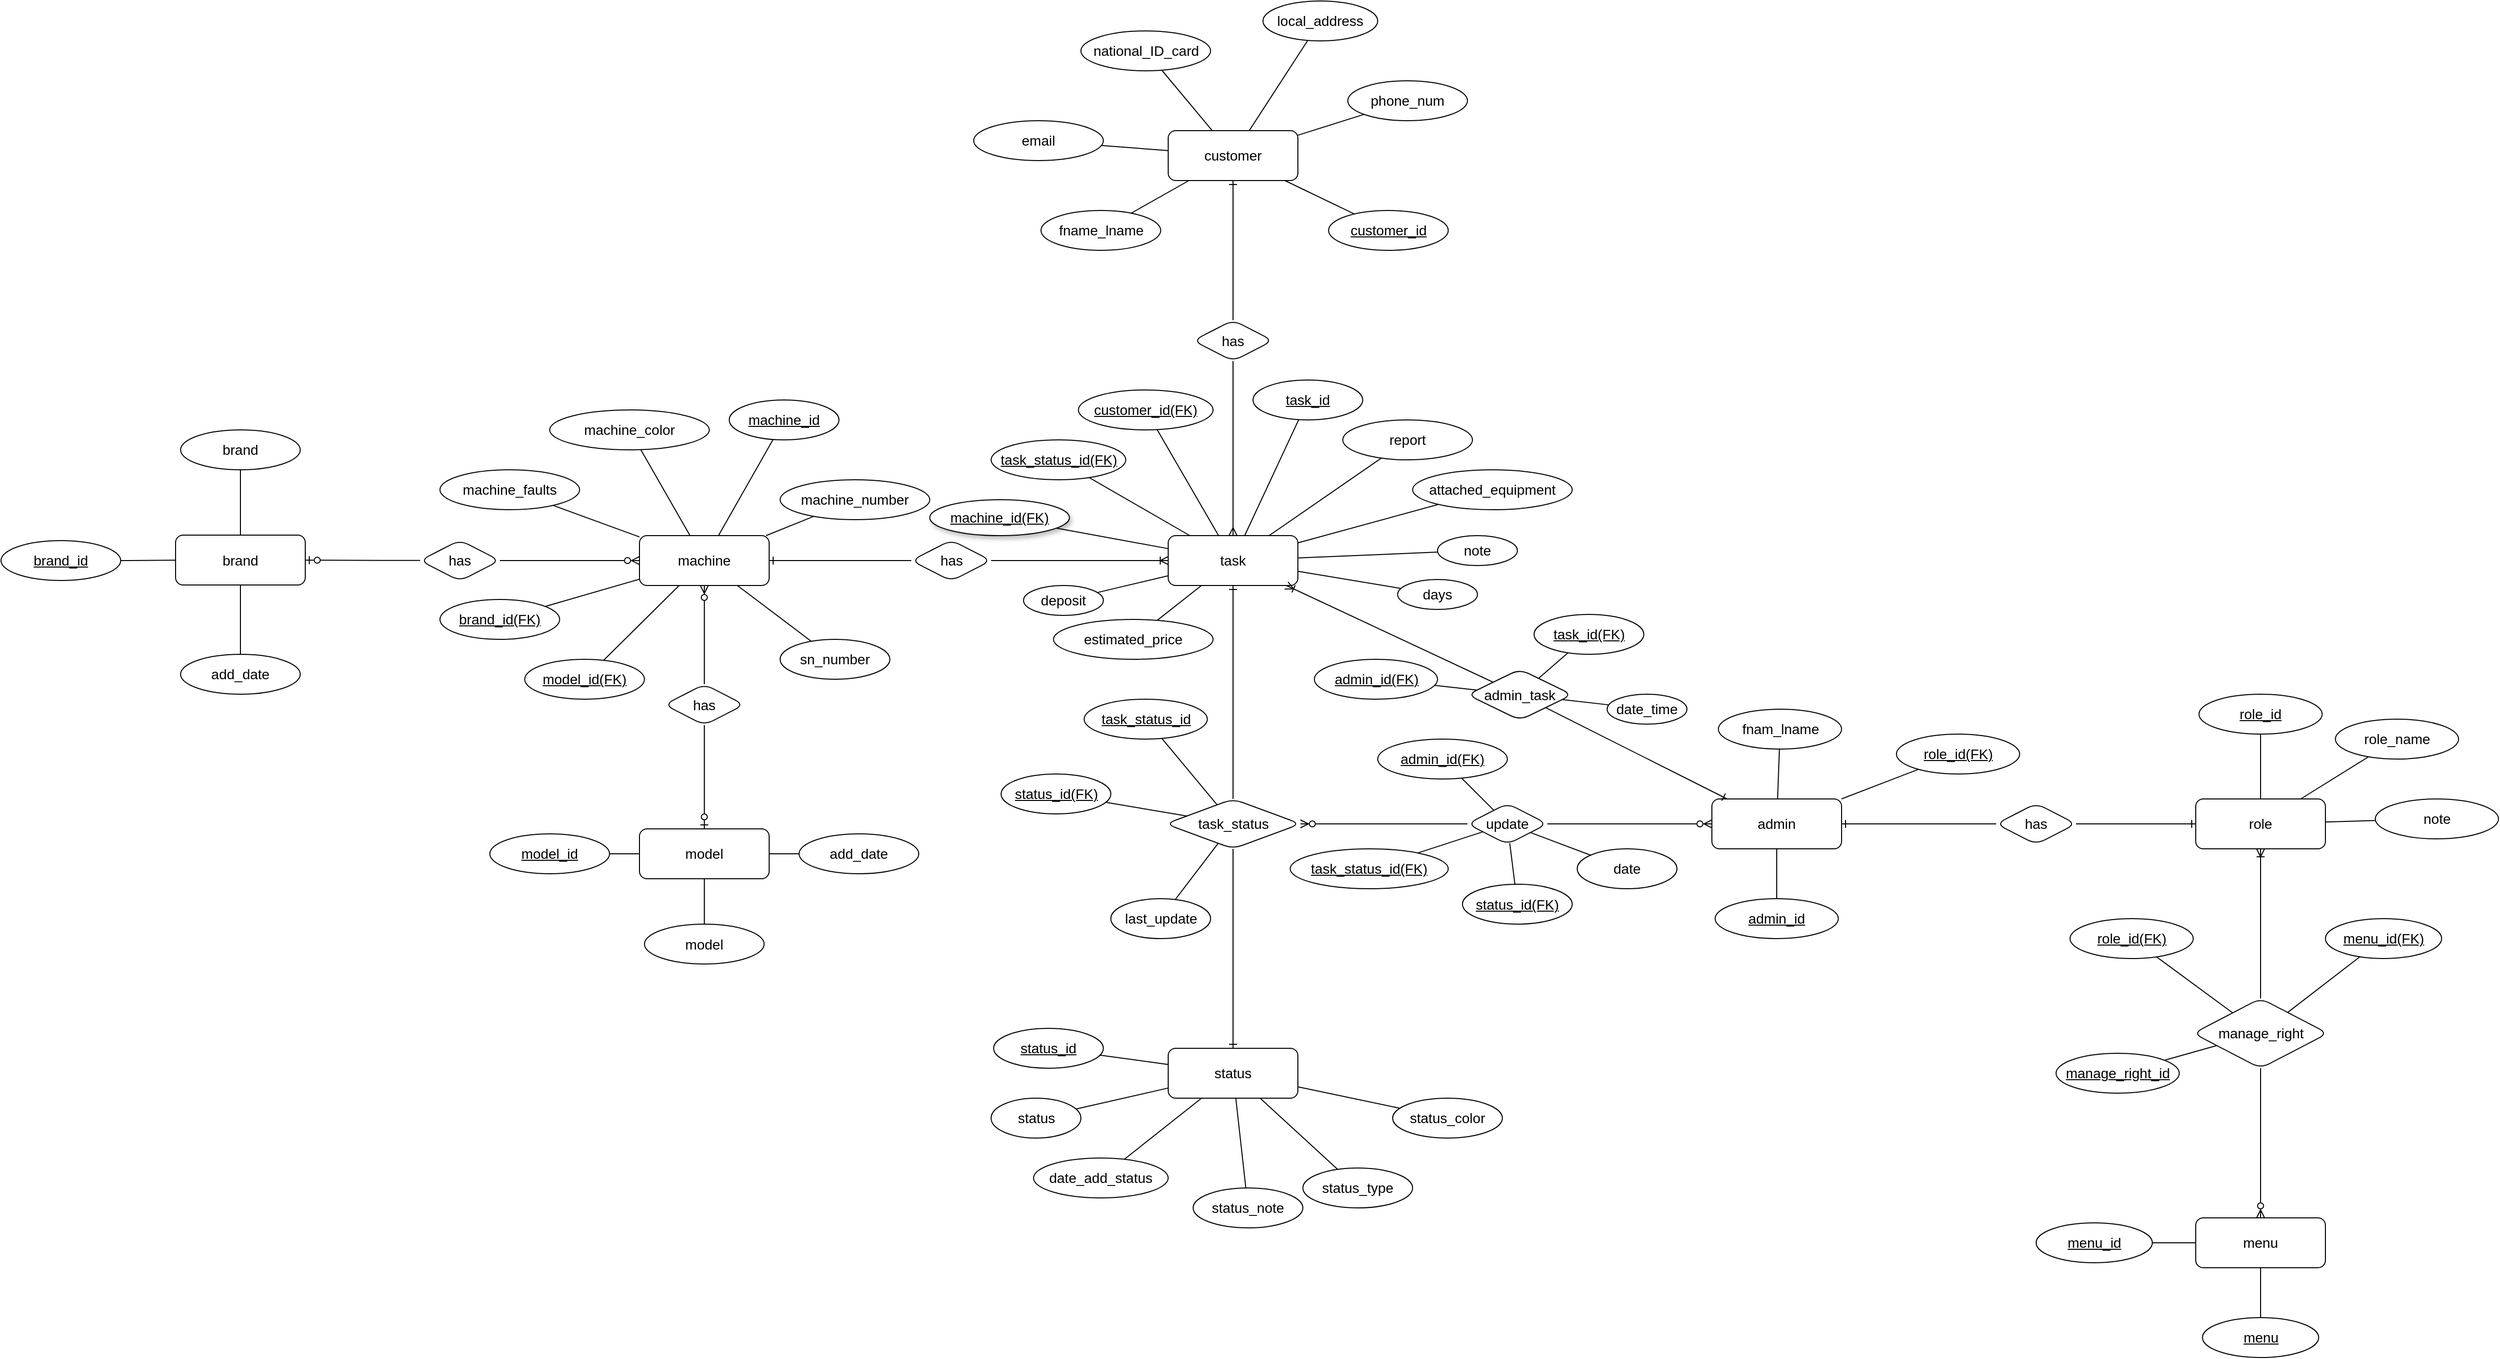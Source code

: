 <mxfile version="25.0.3">
  <diagram name="หน้า-1" id="bEHStn2Qp7AXo9cLhg0g">
    <mxGraphModel dx="3447" dy="2210" grid="1" gridSize="10" guides="1" tooltips="1" connect="1" arrows="1" fold="1" page="1" pageScale="1" pageWidth="827" pageHeight="1169" math="0" shadow="0">
      <root>
        <mxCell id="0" />
        <mxCell id="1" parent="0" />
        <mxCell id="3nT-7Pns8KFiEZO97VZz-51" style="rounded=0;orthogonalLoop=1;jettySize=auto;html=1;startArrow=ERone;startFill=0;endArrow=none;endFill=0;" parent="1" source="3nT-7Pns8KFiEZO97VZz-2" target="3nT-7Pns8KFiEZO97VZz-40" edge="1">
          <mxGeometry relative="1" as="geometry" />
        </mxCell>
        <mxCell id="3nT-7Pns8KFiEZO97VZz-2" value="machine" style="rounded=1;whiteSpace=wrap;html=1;fontSize=14;" parent="1" vertex="1">
          <mxGeometry x="-820" y="-574" width="130" height="50" as="geometry" />
        </mxCell>
        <mxCell id="3nT-7Pns8KFiEZO97VZz-20" style="rounded=0;orthogonalLoop=1;jettySize=auto;html=1;endArrow=none;endFill=0;" parent="1" source="3nT-7Pns8KFiEZO97VZz-3" target="3nT-7Pns8KFiEZO97VZz-2" edge="1">
          <mxGeometry relative="1" as="geometry" />
        </mxCell>
        <mxCell id="3nT-7Pns8KFiEZO97VZz-3" value="brand_id(FK)" style="ellipse;whiteSpace=wrap;html=1;fontSize=14;fontStyle=4" parent="1" vertex="1">
          <mxGeometry x="-1020" y="-510" width="120" height="40" as="geometry" />
        </mxCell>
        <mxCell id="3nT-7Pns8KFiEZO97VZz-21" style="rounded=0;orthogonalLoop=1;jettySize=auto;html=1;endArrow=none;endFill=0;" parent="1" source="3nT-7Pns8KFiEZO97VZz-7" target="3nT-7Pns8KFiEZO97VZz-2" edge="1">
          <mxGeometry relative="1" as="geometry" />
        </mxCell>
        <mxCell id="3nT-7Pns8KFiEZO97VZz-7" value="model_id(FK)" style="ellipse;whiteSpace=wrap;html=1;fontSize=14;fontStyle=4" parent="1" vertex="1">
          <mxGeometry x="-935" y="-450" width="120" height="40" as="geometry" />
        </mxCell>
        <mxCell id="3nT-7Pns8KFiEZO97VZz-56" style="rounded=0;orthogonalLoop=1;jettySize=auto;html=1;endArrow=none;endFill=0;" parent="1" source="3nT-7Pns8KFiEZO97VZz-8" target="3nT-7Pns8KFiEZO97VZz-28" edge="1">
          <mxGeometry relative="1" as="geometry" />
        </mxCell>
        <mxCell id="3nT-7Pns8KFiEZO97VZz-8" value="report" style="ellipse;whiteSpace=wrap;html=1;fontSize=14;" parent="1" vertex="1">
          <mxGeometry x="-115" y="-690" width="130" height="40" as="geometry" />
        </mxCell>
        <mxCell id="3nT-7Pns8KFiEZO97VZz-47" style="rounded=0;orthogonalLoop=1;jettySize=auto;html=1;endArrow=none;endFill=0;startArrow=ERone;startFill=0;" parent="1" source="3nT-7Pns8KFiEZO97VZz-9" target="3nT-7Pns8KFiEZO97VZz-45" edge="1">
          <mxGeometry relative="1" as="geometry" />
        </mxCell>
        <mxCell id="3nT-7Pns8KFiEZO97VZz-9" value="customer" style="rounded=1;whiteSpace=wrap;html=1;fontSize=14;" parent="1" vertex="1">
          <mxGeometry x="-290" y="-980" width="130" height="50" as="geometry" />
        </mxCell>
        <mxCell id="3nT-7Pns8KFiEZO97VZz-17" style="rounded=0;orthogonalLoop=1;jettySize=auto;html=1;endArrow=none;endFill=0;" parent="1" source="3nT-7Pns8KFiEZO97VZz-10" target="3nT-7Pns8KFiEZO97VZz-9" edge="1">
          <mxGeometry relative="1" as="geometry" />
        </mxCell>
        <mxCell id="3nT-7Pns8KFiEZO97VZz-10" value="phone_num" style="ellipse;whiteSpace=wrap;html=1;fontSize=14;" parent="1" vertex="1">
          <mxGeometry x="-110" y="-1030" width="120" height="40" as="geometry" />
        </mxCell>
        <mxCell id="3nT-7Pns8KFiEZO97VZz-16" style="rounded=0;orthogonalLoop=1;jettySize=auto;html=1;endArrow=none;endFill=0;" parent="1" source="3nT-7Pns8KFiEZO97VZz-11" target="3nT-7Pns8KFiEZO97VZz-9" edge="1">
          <mxGeometry relative="1" as="geometry" />
        </mxCell>
        <mxCell id="3nT-7Pns8KFiEZO97VZz-11" value="fname_lname" style="ellipse;whiteSpace=wrap;html=1;fontSize=14;" parent="1" vertex="1">
          <mxGeometry x="-417.5" y="-900" width="120" height="40" as="geometry" />
        </mxCell>
        <mxCell id="3nT-7Pns8KFiEZO97VZz-19" style="rounded=0;orthogonalLoop=1;jettySize=auto;html=1;endArrow=none;endFill=0;" parent="1" source="3nT-7Pns8KFiEZO97VZz-12" target="3nT-7Pns8KFiEZO97VZz-9" edge="1">
          <mxGeometry relative="1" as="geometry" />
        </mxCell>
        <mxCell id="3nT-7Pns8KFiEZO97VZz-12" value="national_ID_card" style="ellipse;whiteSpace=wrap;html=1;fontSize=14;" parent="1" vertex="1">
          <mxGeometry x="-377.5" y="-1080" width="130" height="40" as="geometry" />
        </mxCell>
        <mxCell id="3nT-7Pns8KFiEZO97VZz-18" style="rounded=0;orthogonalLoop=1;jettySize=auto;html=1;endArrow=none;endFill=0;" parent="1" source="3nT-7Pns8KFiEZO97VZz-13" target="3nT-7Pns8KFiEZO97VZz-9" edge="1">
          <mxGeometry relative="1" as="geometry" />
        </mxCell>
        <mxCell id="3nT-7Pns8KFiEZO97VZz-13" value="email" style="ellipse;whiteSpace=wrap;html=1;fontSize=14;" parent="1" vertex="1">
          <mxGeometry x="-485" y="-990" width="130" height="40" as="geometry" />
        </mxCell>
        <mxCell id="3nT-7Pns8KFiEZO97VZz-15" style="rounded=0;orthogonalLoop=1;jettySize=auto;html=1;endArrow=none;endFill=0;" parent="1" source="3nT-7Pns8KFiEZO97VZz-14" target="3nT-7Pns8KFiEZO97VZz-9" edge="1">
          <mxGeometry relative="1" as="geometry" />
        </mxCell>
        <mxCell id="3nT-7Pns8KFiEZO97VZz-14" value="customer_id" style="ellipse;whiteSpace=wrap;html=1;fontSize=14;fontStyle=4" parent="1" vertex="1">
          <mxGeometry x="-129.25" y="-900" width="120" height="40" as="geometry" />
        </mxCell>
        <mxCell id="3nT-7Pns8KFiEZO97VZz-24" style="rounded=0;orthogonalLoop=1;jettySize=auto;html=1;endArrow=none;endFill=0;" parent="1" source="3nT-7Pns8KFiEZO97VZz-23" target="3nT-7Pns8KFiEZO97VZz-2" edge="1">
          <mxGeometry relative="1" as="geometry" />
        </mxCell>
        <mxCell id="3nT-7Pns8KFiEZO97VZz-23" value="machine_number" style="ellipse;whiteSpace=wrap;html=1;fontSize=14;" parent="1" vertex="1">
          <mxGeometry x="-679" y="-630" width="150" height="40" as="geometry" />
        </mxCell>
        <mxCell id="3nT-7Pns8KFiEZO97VZz-26" style="rounded=0;orthogonalLoop=1;jettySize=auto;html=1;endArrow=none;endFill=0;" parent="1" source="3nT-7Pns8KFiEZO97VZz-25" target="3nT-7Pns8KFiEZO97VZz-2" edge="1">
          <mxGeometry relative="1" as="geometry" />
        </mxCell>
        <mxCell id="3nT-7Pns8KFiEZO97VZz-25" value="sn_number" style="ellipse;whiteSpace=wrap;html=1;fontSize=14;" parent="1" vertex="1">
          <mxGeometry x="-679" y="-470" width="110" height="40" as="geometry" />
        </mxCell>
        <mxCell id="G6W3cMWP_NpYP4Xh2rJ1-15" style="edgeStyle=none;rounded=0;orthogonalLoop=1;jettySize=auto;html=1;endArrow=none;endFill=0;" parent="1" source="3nT-7Pns8KFiEZO97VZz-27" target="3nT-7Pns8KFiEZO97VZz-28" edge="1">
          <mxGeometry relative="1" as="geometry" />
        </mxCell>
        <mxCell id="3nT-7Pns8KFiEZO97VZz-27" value="attached_equipment" style="ellipse;whiteSpace=wrap;html=1;fontSize=14;" parent="1" vertex="1">
          <mxGeometry x="-45" y="-640" width="160" height="40" as="geometry" />
        </mxCell>
        <mxCell id="3nT-7Pns8KFiEZO97VZz-65" style="rounded=0;orthogonalLoop=1;jettySize=auto;html=1;startArrow=ERone;startFill=0;endArrow=none;endFill=0;" parent="1" source="3nT-7Pns8KFiEZO97VZz-28" target="3nT-7Pns8KFiEZO97VZz-62" edge="1">
          <mxGeometry relative="1" as="geometry" />
        </mxCell>
        <mxCell id="3nT-7Pns8KFiEZO97VZz-28" value="task" style="rounded=1;whiteSpace=wrap;html=1;fontSize=14;" parent="1" vertex="1">
          <mxGeometry x="-290" y="-574" width="130" height="50" as="geometry" />
        </mxCell>
        <mxCell id="3nT-7Pns8KFiEZO97VZz-31" style="rounded=0;orthogonalLoop=1;jettySize=auto;html=1;endArrow=none;endFill=0;" parent="1" source="3nT-7Pns8KFiEZO97VZz-30" target="3nT-7Pns8KFiEZO97VZz-2" edge="1">
          <mxGeometry relative="1" as="geometry" />
        </mxCell>
        <mxCell id="3nT-7Pns8KFiEZO97VZz-30" value="&lt;div style=&quot;text-align: start;&quot;&gt;machine_faults&lt;br&gt;&lt;/div&gt;" style="ellipse;whiteSpace=wrap;html=1;fontSize=14;" parent="1" vertex="1">
          <mxGeometry x="-1020" y="-640" width="140" height="40" as="geometry" />
        </mxCell>
        <mxCell id="3nT-7Pns8KFiEZO97VZz-34" style="rounded=0;orthogonalLoop=1;jettySize=auto;html=1;endArrow=none;endFill=0;" parent="1" source="3nT-7Pns8KFiEZO97VZz-32" target="3nT-7Pns8KFiEZO97VZz-2" edge="1">
          <mxGeometry relative="1" as="geometry" />
        </mxCell>
        <mxCell id="3nT-7Pns8KFiEZO97VZz-32" value="machine_id" style="ellipse;whiteSpace=wrap;html=1;fontSize=14;fontStyle=4" parent="1" vertex="1">
          <mxGeometry x="-730" y="-710" width="110" height="40" as="geometry" />
        </mxCell>
        <mxCell id="3nT-7Pns8KFiEZO97VZz-37" style="rounded=0;orthogonalLoop=1;jettySize=auto;html=1;endArrow=none;endFill=0;" parent="1" source="3nT-7Pns8KFiEZO97VZz-35" target="3nT-7Pns8KFiEZO97VZz-28" edge="1">
          <mxGeometry relative="1" as="geometry" />
        </mxCell>
        <mxCell id="3nT-7Pns8KFiEZO97VZz-35" value="task_id" style="ellipse;whiteSpace=wrap;html=1;fontSize=14;fontStyle=4" parent="1" vertex="1">
          <mxGeometry x="-205" y="-730" width="110" height="40" as="geometry" />
        </mxCell>
        <mxCell id="3nT-7Pns8KFiEZO97VZz-39" style="rounded=0;orthogonalLoop=1;jettySize=auto;html=1;endArrow=none;endFill=0;" parent="1" source="3nT-7Pns8KFiEZO97VZz-38" target="3nT-7Pns8KFiEZO97VZz-2" edge="1">
          <mxGeometry relative="1" as="geometry" />
        </mxCell>
        <mxCell id="3nT-7Pns8KFiEZO97VZz-38" value="machine_color" style="ellipse;whiteSpace=wrap;html=1;fontSize=14;" parent="1" vertex="1">
          <mxGeometry x="-910" y="-700" width="160" height="40" as="geometry" />
        </mxCell>
        <mxCell id="3nT-7Pns8KFiEZO97VZz-42" style="rounded=0;orthogonalLoop=1;jettySize=auto;html=1;endArrow=ERoneToMany;endFill=0;" parent="1" source="3nT-7Pns8KFiEZO97VZz-40" target="3nT-7Pns8KFiEZO97VZz-28" edge="1">
          <mxGeometry relative="1" as="geometry" />
        </mxCell>
        <mxCell id="3nT-7Pns8KFiEZO97VZz-40" value="has" style="rhombus;whiteSpace=wrap;html=1;fontSize=14;rounded=1;" parent="1" vertex="1">
          <mxGeometry x="-547.5" y="-569.5" width="80" height="41" as="geometry" />
        </mxCell>
        <mxCell id="3nT-7Pns8KFiEZO97VZz-58" style="rounded=0;orthogonalLoop=1;jettySize=auto;html=1;endArrow=none;endFill=0;" parent="1" source="3nT-7Pns8KFiEZO97VZz-43" target="3nT-7Pns8KFiEZO97VZz-28" edge="1">
          <mxGeometry relative="1" as="geometry" />
        </mxCell>
        <mxCell id="3nT-7Pns8KFiEZO97VZz-43" value="note" style="ellipse;whiteSpace=wrap;html=1;fontSize=14;" parent="1" vertex="1">
          <mxGeometry x="-20" y="-574" width="80" height="30" as="geometry" />
        </mxCell>
        <mxCell id="3nT-7Pns8KFiEZO97VZz-48" style="rounded=0;orthogonalLoop=1;jettySize=auto;html=1;endArrow=ERmany;endFill=0;" parent="1" source="3nT-7Pns8KFiEZO97VZz-45" target="3nT-7Pns8KFiEZO97VZz-28" edge="1">
          <mxGeometry relative="1" as="geometry" />
        </mxCell>
        <mxCell id="3nT-7Pns8KFiEZO97VZz-45" value="has" style="rhombus;whiteSpace=wrap;html=1;fontSize=14;rounded=1;" parent="1" vertex="1">
          <mxGeometry x="-265" y="-790" width="80" height="41" as="geometry" />
        </mxCell>
        <mxCell id="3nT-7Pns8KFiEZO97VZz-54" style="rounded=0;orthogonalLoop=1;jettySize=auto;html=1;endArrow=none;endFill=0;" parent="1" source="3nT-7Pns8KFiEZO97VZz-49" target="3nT-7Pns8KFiEZO97VZz-28" edge="1">
          <mxGeometry relative="1" as="geometry" />
        </mxCell>
        <mxCell id="3nT-7Pns8KFiEZO97VZz-49" value="machine_id(FK)" style="ellipse;whiteSpace=wrap;html=1;fontSize=14;fontStyle=4;shadow=1;" parent="1" vertex="1">
          <mxGeometry x="-529" y="-610" width="140" height="36" as="geometry" />
        </mxCell>
        <mxCell id="3nT-7Pns8KFiEZO97VZz-59" style="rounded=0;orthogonalLoop=1;jettySize=auto;html=1;endArrow=none;endFill=0;" parent="1" source="3nT-7Pns8KFiEZO97VZz-52" target="3nT-7Pns8KFiEZO97VZz-28" edge="1">
          <mxGeometry relative="1" as="geometry" />
        </mxCell>
        <mxCell id="3nT-7Pns8KFiEZO97VZz-52" value="estimated_price" style="ellipse;whiteSpace=wrap;html=1;fontSize=14;" parent="1" vertex="1">
          <mxGeometry x="-405" y="-490" width="160" height="40" as="geometry" />
        </mxCell>
        <mxCell id="3nT-7Pns8KFiEZO97VZz-55" style="rounded=0;orthogonalLoop=1;jettySize=auto;html=1;endArrow=none;endFill=0;" parent="1" source="3nT-7Pns8KFiEZO97VZz-53" target="3nT-7Pns8KFiEZO97VZz-28" edge="1">
          <mxGeometry relative="1" as="geometry" />
        </mxCell>
        <mxCell id="3nT-7Pns8KFiEZO97VZz-53" value="customer_id(FK)" style="ellipse;whiteSpace=wrap;html=1;fontSize=14;fontStyle=4" parent="1" vertex="1">
          <mxGeometry x="-380" y="-720" width="135" height="40" as="geometry" />
        </mxCell>
        <mxCell id="3nT-7Pns8KFiEZO97VZz-62" value="task_status" style="rhombus;whiteSpace=wrap;html=1;fontSize=14;rounded=1;" parent="1" vertex="1">
          <mxGeometry x="-292.5" y="-310" width="135" height="50" as="geometry" />
        </mxCell>
        <mxCell id="3nT-7Pns8KFiEZO97VZz-66" value="status" style="rounded=1;whiteSpace=wrap;html=1;fontSize=14;" parent="1" vertex="1">
          <mxGeometry x="-290" y="-60" width="130" height="50" as="geometry" />
        </mxCell>
        <mxCell id="3nT-7Pns8KFiEZO97VZz-70" style="rounded=0;orthogonalLoop=1;jettySize=auto;html=1;endArrow=ERone;endFill=0;" parent="1" source="3nT-7Pns8KFiEZO97VZz-62" target="3nT-7Pns8KFiEZO97VZz-66" edge="1">
          <mxGeometry relative="1" as="geometry">
            <mxPoint x="-225" y="-109" as="sourcePoint" />
          </mxGeometry>
        </mxCell>
        <mxCell id="3nT-7Pns8KFiEZO97VZz-72" style="rounded=0;orthogonalLoop=1;jettySize=auto;html=1;endArrow=none;endFill=0;" parent="1" source="3nT-7Pns8KFiEZO97VZz-71" target="3nT-7Pns8KFiEZO97VZz-66" edge="1">
          <mxGeometry relative="1" as="geometry" />
        </mxCell>
        <mxCell id="3nT-7Pns8KFiEZO97VZz-71" value="status_id" style="ellipse;whiteSpace=wrap;html=1;fontSize=14;fontStyle=4" parent="1" vertex="1">
          <mxGeometry x="-465" y="-80" width="110" height="40" as="geometry" />
        </mxCell>
        <mxCell id="3nT-7Pns8KFiEZO97VZz-74" style="rounded=0;orthogonalLoop=1;jettySize=auto;html=1;endArrow=none;endFill=0;" parent="1" source="3nT-7Pns8KFiEZO97VZz-73" target="3nT-7Pns8KFiEZO97VZz-62" edge="1">
          <mxGeometry relative="1" as="geometry">
            <mxPoint x="-290" y="-263.556" as="targetPoint" />
          </mxGeometry>
        </mxCell>
        <mxCell id="3nT-7Pns8KFiEZO97VZz-73" value="status_id(FK)" style="ellipse;whiteSpace=wrap;html=1;fontSize=14;fontStyle=4" parent="1" vertex="1">
          <mxGeometry x="-457.5" y="-335" width="110" height="40" as="geometry" />
        </mxCell>
        <mxCell id="3nT-7Pns8KFiEZO97VZz-98" style="edgeStyle=none;rounded=0;orthogonalLoop=1;jettySize=auto;html=1;endArrow=none;endFill=0;" parent="1" source="3nT-7Pns8KFiEZO97VZz-75" target="3nT-7Pns8KFiEZO97VZz-28" edge="1">
          <mxGeometry relative="1" as="geometry" />
        </mxCell>
        <mxCell id="3nT-7Pns8KFiEZO97VZz-75" value="task_status_id(FK)" style="ellipse;whiteSpace=wrap;html=1;fontSize=14;fontStyle=4" parent="1" vertex="1">
          <mxGeometry x="-467.5" y="-670" width="135" height="40" as="geometry" />
        </mxCell>
        <mxCell id="3nT-7Pns8KFiEZO97VZz-77" style="rounded=0;orthogonalLoop=1;jettySize=auto;html=1;endArrow=none;endFill=0;" parent="1" source="3nT-7Pns8KFiEZO97VZz-76" target="3nT-7Pns8KFiEZO97VZz-62" edge="1">
          <mxGeometry relative="1" as="geometry">
            <mxPoint x="-284.583" y="-290" as="targetPoint" />
          </mxGeometry>
        </mxCell>
        <mxCell id="3nT-7Pns8KFiEZO97VZz-76" value="task_status_id" style="ellipse;whiteSpace=wrap;html=1;fontSize=14;fontStyle=4" parent="1" vertex="1">
          <mxGeometry x="-374.25" y="-410" width="123.5" height="40" as="geometry" />
        </mxCell>
        <mxCell id="3nT-7Pns8KFiEZO97VZz-79" style="rounded=0;orthogonalLoop=1;jettySize=auto;html=1;endArrow=none;endFill=0;" parent="1" source="3nT-7Pns8KFiEZO97VZz-78" target="3nT-7Pns8KFiEZO97VZz-66" edge="1">
          <mxGeometry relative="1" as="geometry" />
        </mxCell>
        <mxCell id="3nT-7Pns8KFiEZO97VZz-78" value="status" style="ellipse;whiteSpace=wrap;html=1;fontSize=14;fontStyle=0" parent="1" vertex="1">
          <mxGeometry x="-467.5" y="-10" width="90" height="40" as="geometry" />
        </mxCell>
        <mxCell id="3nT-7Pns8KFiEZO97VZz-81" style="edgeStyle=none;rounded=0;orthogonalLoop=1;jettySize=auto;html=1;endArrow=none;endFill=0;" parent="1" source="3nT-7Pns8KFiEZO97VZz-80" target="3nT-7Pns8KFiEZO97VZz-66" edge="1">
          <mxGeometry relative="1" as="geometry" />
        </mxCell>
        <mxCell id="3nT-7Pns8KFiEZO97VZz-80" value="status_note" style="ellipse;whiteSpace=wrap;html=1;fontSize=14;fontStyle=0" parent="1" vertex="1">
          <mxGeometry x="-265" y="80" width="110" height="40" as="geometry" />
        </mxCell>
        <mxCell id="3nT-7Pns8KFiEZO97VZz-83" style="edgeStyle=none;rounded=0;orthogonalLoop=1;jettySize=auto;html=1;endArrow=none;endFill=0;" parent="1" source="3nT-7Pns8KFiEZO97VZz-82" target="3nT-7Pns8KFiEZO97VZz-66" edge="1">
          <mxGeometry relative="1" as="geometry" />
        </mxCell>
        <mxCell id="3nT-7Pns8KFiEZO97VZz-82" value="date_add_status" style="ellipse;whiteSpace=wrap;html=1;fontSize=14;fontStyle=0" parent="1" vertex="1">
          <mxGeometry x="-425" y="50" width="135" height="40" as="geometry" />
        </mxCell>
        <mxCell id="3nT-7Pns8KFiEZO97VZz-88" style="edgeStyle=none;rounded=0;orthogonalLoop=1;jettySize=auto;html=1;endArrow=none;endFill=0;" parent="1" source="3nT-7Pns8KFiEZO97VZz-86" target="3nT-7Pns8KFiEZO97VZz-66" edge="1">
          <mxGeometry relative="1" as="geometry" />
        </mxCell>
        <mxCell id="3nT-7Pns8KFiEZO97VZz-86" value="status_type" style="ellipse;whiteSpace=wrap;html=1;fontSize=14;fontStyle=0" parent="1" vertex="1">
          <mxGeometry x="-155" y="60" width="110" height="40" as="geometry" />
        </mxCell>
        <mxCell id="3nT-7Pns8KFiEZO97VZz-90" style="edgeStyle=none;rounded=0;orthogonalLoop=1;jettySize=auto;html=1;endArrow=none;endFill=0;" parent="1" source="3nT-7Pns8KFiEZO97VZz-89" target="3nT-7Pns8KFiEZO97VZz-66" edge="1">
          <mxGeometry relative="1" as="geometry" />
        </mxCell>
        <mxCell id="3nT-7Pns8KFiEZO97VZz-89" value="status_color" style="ellipse;whiteSpace=wrap;html=1;fontSize=14;fontStyle=0" parent="1" vertex="1">
          <mxGeometry x="-65" y="-10" width="110" height="40" as="geometry" />
        </mxCell>
        <mxCell id="3nT-7Pns8KFiEZO97VZz-92" style="edgeStyle=none;rounded=0;orthogonalLoop=1;jettySize=auto;html=1;endArrow=none;endFill=0;" parent="1" source="3nT-7Pns8KFiEZO97VZz-91" target="3nT-7Pns8KFiEZO97VZz-62" edge="1">
          <mxGeometry relative="1" as="geometry" />
        </mxCell>
        <mxCell id="3nT-7Pns8KFiEZO97VZz-91" value="last_update" style="ellipse;whiteSpace=wrap;html=1;fontSize=14;fontStyle=0" parent="1" vertex="1">
          <mxGeometry x="-347.5" y="-210" width="100" height="40" as="geometry" />
        </mxCell>
        <mxCell id="3nT-7Pns8KFiEZO97VZz-95" style="edgeStyle=none;rounded=0;orthogonalLoop=1;jettySize=auto;html=1;endArrow=none;endFill=0;" parent="1" source="3nT-7Pns8KFiEZO97VZz-94" target="3nT-7Pns8KFiEZO97VZz-28" edge="1">
          <mxGeometry relative="1" as="geometry" />
        </mxCell>
        <mxCell id="3nT-7Pns8KFiEZO97VZz-94" value="deposit" style="ellipse;whiteSpace=wrap;html=1;fontSize=14;" parent="1" vertex="1">
          <mxGeometry x="-435" y="-524" width="80" height="30" as="geometry" />
        </mxCell>
        <mxCell id="3nT-7Pns8KFiEZO97VZz-97" style="edgeStyle=none;rounded=0;orthogonalLoop=1;jettySize=auto;html=1;endArrow=none;endFill=0;" parent="1" source="3nT-7Pns8KFiEZO97VZz-96" target="3nT-7Pns8KFiEZO97VZz-28" edge="1">
          <mxGeometry relative="1" as="geometry" />
        </mxCell>
        <mxCell id="3nT-7Pns8KFiEZO97VZz-96" value="days" style="ellipse;whiteSpace=wrap;html=1;fontSize=14;" parent="1" vertex="1">
          <mxGeometry x="-60" y="-530" width="80" height="30" as="geometry" />
        </mxCell>
        <mxCell id="3nT-7Pns8KFiEZO97VZz-101" value="admin" style="rounded=1;whiteSpace=wrap;html=1;fontSize=14;" parent="1" vertex="1">
          <mxGeometry x="255" y="-310" width="130" height="50" as="geometry" />
        </mxCell>
        <mxCell id="3nT-7Pns8KFiEZO97VZz-146" style="edgeStyle=none;rounded=0;orthogonalLoop=1;jettySize=auto;html=1;endArrow=none;endFill=0;" parent="1" source="3nT-7Pns8KFiEZO97VZz-102" target="3nT-7Pns8KFiEZO97VZz-111" edge="1">
          <mxGeometry relative="1" as="geometry" />
        </mxCell>
        <mxCell id="3nT-7Pns8KFiEZO97VZz-102" value="admin_id(FK)" style="ellipse;whiteSpace=wrap;html=1;fontSize=14;fontStyle=4" parent="1" vertex="1">
          <mxGeometry x="-80" y="-370" width="130" height="40" as="geometry" />
        </mxCell>
        <mxCell id="3nT-7Pns8KFiEZO97VZz-108" style="edgeStyle=none;rounded=0;orthogonalLoop=1;jettySize=auto;html=1;endArrow=none;endFill=0;" parent="1" source="3nT-7Pns8KFiEZO97VZz-105" target="3nT-7Pns8KFiEZO97VZz-101" edge="1">
          <mxGeometry relative="1" as="geometry" />
        </mxCell>
        <mxCell id="3nT-7Pns8KFiEZO97VZz-105" value="admin_id" style="ellipse;whiteSpace=wrap;html=1;fontSize=14;fontStyle=4" parent="1" vertex="1">
          <mxGeometry x="258.25" y="-210" width="123.5" height="40" as="geometry" />
        </mxCell>
        <mxCell id="3nT-7Pns8KFiEZO97VZz-109" style="edgeStyle=none;rounded=0;orthogonalLoop=1;jettySize=auto;html=1;endArrow=none;endFill=0;" parent="1" source="3nT-7Pns8KFiEZO97VZz-106" target="3nT-7Pns8KFiEZO97VZz-101" edge="1">
          <mxGeometry relative="1" as="geometry" />
        </mxCell>
        <mxCell id="3nT-7Pns8KFiEZO97VZz-106" value="fnam_lname" style="ellipse;whiteSpace=wrap;html=1;fontSize=14;fontStyle=0" parent="1" vertex="1">
          <mxGeometry x="261.5" y="-400" width="123.5" height="40" as="geometry" />
        </mxCell>
        <mxCell id="3nT-7Pns8KFiEZO97VZz-113" style="edgeStyle=none;rounded=0;orthogonalLoop=1;jettySize=auto;html=1;endArrow=ERzeroToMany;endFill=0;" parent="1" source="3nT-7Pns8KFiEZO97VZz-111" target="3nT-7Pns8KFiEZO97VZz-101" edge="1">
          <mxGeometry relative="1" as="geometry" />
        </mxCell>
        <mxCell id="3nT-7Pns8KFiEZO97VZz-114" style="edgeStyle=none;rounded=0;orthogonalLoop=1;jettySize=auto;html=1;endArrow=ERzeroToMany;endFill=0;" parent="1" source="3nT-7Pns8KFiEZO97VZz-111" target="3nT-7Pns8KFiEZO97VZz-62" edge="1">
          <mxGeometry relative="1" as="geometry" />
        </mxCell>
        <mxCell id="3nT-7Pns8KFiEZO97VZz-111" value="update" style="rhombus;whiteSpace=wrap;html=1;fontSize=14;rounded=1;" parent="1" vertex="1">
          <mxGeometry x="10" y="-305.5" width="80" height="41" as="geometry" />
        </mxCell>
        <mxCell id="3nT-7Pns8KFiEZO97VZz-116" style="edgeStyle=none;rounded=0;orthogonalLoop=1;jettySize=auto;html=1;endArrow=none;endFill=0;" parent="1" source="3nT-7Pns8KFiEZO97VZz-115" target="3nT-7Pns8KFiEZO97VZz-101" edge="1">
          <mxGeometry relative="1" as="geometry" />
        </mxCell>
        <mxCell id="3nT-7Pns8KFiEZO97VZz-115" value="role_id(FK)" style="ellipse;whiteSpace=wrap;html=1;fontSize=14;fontStyle=4" parent="1" vertex="1">
          <mxGeometry x="440" y="-375" width="123.5" height="40" as="geometry" />
        </mxCell>
        <mxCell id="3nT-7Pns8KFiEZO97VZz-117" value="role" style="rounded=1;whiteSpace=wrap;html=1;fontSize=14;" parent="1" vertex="1">
          <mxGeometry x="740" y="-310" width="130" height="50" as="geometry" />
        </mxCell>
        <mxCell id="3nT-7Pns8KFiEZO97VZz-119" style="edgeStyle=none;rounded=0;orthogonalLoop=1;jettySize=auto;html=1;endArrow=none;endFill=0;" parent="1" source="3nT-7Pns8KFiEZO97VZz-118" target="3nT-7Pns8KFiEZO97VZz-117" edge="1">
          <mxGeometry relative="1" as="geometry" />
        </mxCell>
        <mxCell id="3nT-7Pns8KFiEZO97VZz-118" value="role_id" style="ellipse;whiteSpace=wrap;html=1;fontSize=14;fontStyle=4" parent="1" vertex="1">
          <mxGeometry x="743.25" y="-415" width="123.5" height="40" as="geometry" />
        </mxCell>
        <mxCell id="3nT-7Pns8KFiEZO97VZz-122" style="edgeStyle=none;rounded=0;orthogonalLoop=1;jettySize=auto;html=1;endArrow=none;endFill=0;" parent="1" source="3nT-7Pns8KFiEZO97VZz-120" target="3nT-7Pns8KFiEZO97VZz-117" edge="1">
          <mxGeometry relative="1" as="geometry" />
        </mxCell>
        <mxCell id="3nT-7Pns8KFiEZO97VZz-120" value="role_name" style="ellipse;whiteSpace=wrap;html=1;fontSize=14;fontStyle=0" parent="1" vertex="1">
          <mxGeometry x="880" y="-390" width="123.5" height="40" as="geometry" />
        </mxCell>
        <mxCell id="3nT-7Pns8KFiEZO97VZz-124" style="edgeStyle=none;rounded=0;orthogonalLoop=1;jettySize=auto;html=1;endArrow=none;endFill=0;" parent="1" source="3nT-7Pns8KFiEZO97VZz-123" target="3nT-7Pns8KFiEZO97VZz-117" edge="1">
          <mxGeometry relative="1" as="geometry" />
        </mxCell>
        <mxCell id="3nT-7Pns8KFiEZO97VZz-123" value="note" style="ellipse;whiteSpace=wrap;html=1;fontSize=14;fontStyle=0" parent="1" vertex="1">
          <mxGeometry x="920" y="-310" width="123.5" height="40" as="geometry" />
        </mxCell>
        <mxCell id="3nT-7Pns8KFiEZO97VZz-128" style="edgeStyle=none;rounded=0;orthogonalLoop=1;jettySize=auto;html=1;endArrow=ERone;endFill=0;" parent="1" source="3nT-7Pns8KFiEZO97VZz-126" target="3nT-7Pns8KFiEZO97VZz-101" edge="1">
          <mxGeometry relative="1" as="geometry" />
        </mxCell>
        <mxCell id="3nT-7Pns8KFiEZO97VZz-129" style="edgeStyle=none;rounded=0;orthogonalLoop=1;jettySize=auto;html=1;endArrow=ERone;endFill=0;" parent="1" source="3nT-7Pns8KFiEZO97VZz-126" target="3nT-7Pns8KFiEZO97VZz-117" edge="1">
          <mxGeometry relative="1" as="geometry" />
        </mxCell>
        <mxCell id="3nT-7Pns8KFiEZO97VZz-126" value="has" style="rhombus;whiteSpace=wrap;html=1;fontSize=14;rounded=1;" parent="1" vertex="1">
          <mxGeometry x="540" y="-305.5" width="80" height="41" as="geometry" />
        </mxCell>
        <mxCell id="3nT-7Pns8KFiEZO97VZz-157" style="edgeStyle=none;rounded=0;orthogonalLoop=1;jettySize=auto;html=1;endArrow=none;endFill=0;" parent="1" source="3nT-7Pns8KFiEZO97VZz-132" target="3nT-7Pns8KFiEZO97VZz-160" edge="1">
          <mxGeometry relative="1" as="geometry">
            <mxPoint x="774.375" y="-85" as="targetPoint" />
          </mxGeometry>
        </mxCell>
        <mxCell id="3nT-7Pns8KFiEZO97VZz-132" value="manage_right_id" style="ellipse;whiteSpace=wrap;html=1;fontSize=14;fontStyle=4" parent="1" vertex="1">
          <mxGeometry x="600" y="-55" width="123.5" height="40" as="geometry" />
        </mxCell>
        <mxCell id="3nT-7Pns8KFiEZO97VZz-137" style="edgeStyle=none;rounded=0;orthogonalLoop=1;jettySize=auto;html=1;endArrow=ERoneToMany;endFill=0;" parent="1" source="3nT-7Pns8KFiEZO97VZz-136" target="3nT-7Pns8KFiEZO97VZz-28" edge="1">
          <mxGeometry relative="1" as="geometry" />
        </mxCell>
        <mxCell id="3nT-7Pns8KFiEZO97VZz-138" style="edgeStyle=none;rounded=0;orthogonalLoop=1;jettySize=auto;html=1;endArrow=ERone;endFill=0;" parent="1" source="3nT-7Pns8KFiEZO97VZz-136" target="3nT-7Pns8KFiEZO97VZz-101" edge="1">
          <mxGeometry relative="1" as="geometry" />
        </mxCell>
        <mxCell id="3nT-7Pns8KFiEZO97VZz-136" value="admin_task" style="rhombus;whiteSpace=wrap;html=1;fontSize=14;rounded=1;" parent="1" vertex="1">
          <mxGeometry x="10" y="-440" width="105" height="51" as="geometry" />
        </mxCell>
        <mxCell id="3nT-7Pns8KFiEZO97VZz-143" style="edgeStyle=none;rounded=0;orthogonalLoop=1;jettySize=auto;html=1;endArrow=none;endFill=0;" parent="1" source="3nT-7Pns8KFiEZO97VZz-139" target="3nT-7Pns8KFiEZO97VZz-136" edge="1">
          <mxGeometry relative="1" as="geometry" />
        </mxCell>
        <mxCell id="3nT-7Pns8KFiEZO97VZz-139" value="task_id(FK)" style="ellipse;whiteSpace=wrap;html=1;fontSize=14;fontStyle=4" parent="1" vertex="1">
          <mxGeometry x="76.75" y="-495" width="110" height="40" as="geometry" />
        </mxCell>
        <mxCell id="3nT-7Pns8KFiEZO97VZz-142" style="edgeStyle=none;rounded=0;orthogonalLoop=1;jettySize=auto;html=1;endArrow=none;endFill=0;" parent="1" source="3nT-7Pns8KFiEZO97VZz-140" target="3nT-7Pns8KFiEZO97VZz-136" edge="1">
          <mxGeometry relative="1" as="geometry" />
        </mxCell>
        <mxCell id="3nT-7Pns8KFiEZO97VZz-140" value="admin_id(FK)" style="ellipse;whiteSpace=wrap;html=1;fontSize=14;fontStyle=4" parent="1" vertex="1">
          <mxGeometry x="-143.5" y="-450" width="123.5" height="40" as="geometry" />
        </mxCell>
        <mxCell id="3nT-7Pns8KFiEZO97VZz-145" style="edgeStyle=none;rounded=0;orthogonalLoop=1;jettySize=auto;html=1;endArrow=none;endFill=0;" parent="1" source="3nT-7Pns8KFiEZO97VZz-144" target="3nT-7Pns8KFiEZO97VZz-136" edge="1">
          <mxGeometry relative="1" as="geometry" />
        </mxCell>
        <mxCell id="3nT-7Pns8KFiEZO97VZz-144" value="date_time" style="ellipse;whiteSpace=wrap;html=1;fontSize=14;" parent="1" vertex="1">
          <mxGeometry x="150" y="-415" width="80" height="30" as="geometry" />
        </mxCell>
        <mxCell id="3nT-7Pns8KFiEZO97VZz-149" style="edgeStyle=none;rounded=0;orthogonalLoop=1;jettySize=auto;html=1;endArrow=none;endFill=0;" parent="1" source="3nT-7Pns8KFiEZO97VZz-148" target="3nT-7Pns8KFiEZO97VZz-111" edge="1">
          <mxGeometry relative="1" as="geometry" />
        </mxCell>
        <mxCell id="3nT-7Pns8KFiEZO97VZz-148" value="task_status_id(FK)" style="ellipse;whiteSpace=wrap;html=1;fontSize=14;fontStyle=4" parent="1" vertex="1">
          <mxGeometry x="-167.75" y="-260" width="158.5" height="40" as="geometry" />
        </mxCell>
        <mxCell id="3nT-7Pns8KFiEZO97VZz-152" style="edgeStyle=none;rounded=0;orthogonalLoop=1;jettySize=auto;html=1;endArrow=none;endFill=0;" parent="1" source="3nT-7Pns8KFiEZO97VZz-151" target="3nT-7Pns8KFiEZO97VZz-111" edge="1">
          <mxGeometry relative="1" as="geometry" />
        </mxCell>
        <mxCell id="3nT-7Pns8KFiEZO97VZz-151" value="status_id(FK)" style="ellipse;whiteSpace=wrap;html=1;fontSize=14;fontStyle=4" parent="1" vertex="1">
          <mxGeometry x="5" y="-224.5" width="110" height="40" as="geometry" />
        </mxCell>
        <mxCell id="3nT-7Pns8KFiEZO97VZz-154" style="edgeStyle=none;rounded=0;orthogonalLoop=1;jettySize=auto;html=1;endArrow=none;endFill=0;" parent="1" source="3nT-7Pns8KFiEZO97VZz-153" target="3nT-7Pns8KFiEZO97VZz-111" edge="1">
          <mxGeometry relative="1" as="geometry" />
        </mxCell>
        <mxCell id="3nT-7Pns8KFiEZO97VZz-153" value="date" style="ellipse;whiteSpace=wrap;html=1;fontSize=14;fontStyle=0" parent="1" vertex="1">
          <mxGeometry x="120" y="-260" width="100" height="40" as="geometry" />
        </mxCell>
        <mxCell id="3nT-7Pns8KFiEZO97VZz-156" style="edgeStyle=none;rounded=0;orthogonalLoop=1;jettySize=auto;html=1;endArrow=none;endFill=0;" parent="1" source="3nT-7Pns8KFiEZO97VZz-155" target="3nT-7Pns8KFiEZO97VZz-160" edge="1">
          <mxGeometry relative="1" as="geometry">
            <mxPoint x="740.25" y="-67.951" as="targetPoint" />
          </mxGeometry>
        </mxCell>
        <mxCell id="3nT-7Pns8KFiEZO97VZz-155" value="role_id(FK)" style="ellipse;whiteSpace=wrap;html=1;fontSize=14;fontStyle=4" parent="1" vertex="1">
          <mxGeometry x="614" y="-190" width="123.5" height="40" as="geometry" />
        </mxCell>
        <mxCell id="3nT-7Pns8KFiEZO97VZz-159" style="edgeStyle=none;rounded=0;orthogonalLoop=1;jettySize=auto;html=1;endArrow=none;endFill=0;" parent="1" source="3nT-7Pns8KFiEZO97VZz-158" target="3nT-7Pns8KFiEZO97VZz-160" edge="1">
          <mxGeometry relative="1" as="geometry">
            <mxPoint x="744.0" y="-35" as="targetPoint" />
          </mxGeometry>
        </mxCell>
        <mxCell id="3nT-7Pns8KFiEZO97VZz-158" value="menu_id(FK)" style="ellipse;whiteSpace=wrap;html=1;fontSize=14;fontStyle=4" parent="1" vertex="1">
          <mxGeometry x="870" y="-190" width="116.5" height="40" as="geometry" />
        </mxCell>
        <mxCell id="3nT-7Pns8KFiEZO97VZz-164" style="edgeStyle=none;rounded=0;orthogonalLoop=1;jettySize=auto;html=1;endArrow=ERoneToMany;endFill=0;" parent="1" source="3nT-7Pns8KFiEZO97VZz-160" target="3nT-7Pns8KFiEZO97VZz-117" edge="1">
          <mxGeometry relative="1" as="geometry" />
        </mxCell>
        <mxCell id="3nT-7Pns8KFiEZO97VZz-170" style="edgeStyle=none;rounded=0;orthogonalLoop=1;jettySize=auto;html=1;endArrow=ERzeroToMany;endFill=0;" parent="1" source="3nT-7Pns8KFiEZO97VZz-160" target="3nT-7Pns8KFiEZO97VZz-165" edge="1">
          <mxGeometry relative="1" as="geometry" />
        </mxCell>
        <mxCell id="3nT-7Pns8KFiEZO97VZz-160" value="manage_right" style="rhombus;whiteSpace=wrap;html=1;fontSize=14;rounded=1;" parent="1" vertex="1">
          <mxGeometry x="737.5" y="-110" width="135" height="70" as="geometry" />
        </mxCell>
        <mxCell id="3nT-7Pns8KFiEZO97VZz-165" value="menu" style="rounded=1;whiteSpace=wrap;html=1;fontSize=14;" parent="1" vertex="1">
          <mxGeometry x="740" y="110" width="130" height="50" as="geometry" />
        </mxCell>
        <mxCell id="3nT-7Pns8KFiEZO97VZz-167" style="edgeStyle=none;rounded=0;orthogonalLoop=1;jettySize=auto;html=1;endArrow=none;endFill=0;" parent="1" source="3nT-7Pns8KFiEZO97VZz-166" target="3nT-7Pns8KFiEZO97VZz-165" edge="1">
          <mxGeometry relative="1" as="geometry" />
        </mxCell>
        <mxCell id="3nT-7Pns8KFiEZO97VZz-166" value="menu_id" style="ellipse;whiteSpace=wrap;html=1;fontSize=14;fontStyle=4" parent="1" vertex="1">
          <mxGeometry x="580" y="115" width="116.5" height="40" as="geometry" />
        </mxCell>
        <mxCell id="3nT-7Pns8KFiEZO97VZz-169" style="edgeStyle=none;rounded=0;orthogonalLoop=1;jettySize=auto;html=1;endArrow=none;endFill=0;" parent="1" source="3nT-7Pns8KFiEZO97VZz-168" target="3nT-7Pns8KFiEZO97VZz-165" edge="1">
          <mxGeometry relative="1" as="geometry" />
        </mxCell>
        <mxCell id="3nT-7Pns8KFiEZO97VZz-168" value="menu" style="ellipse;whiteSpace=wrap;html=1;fontSize=14;fontStyle=4" parent="1" vertex="1">
          <mxGeometry x="746.75" y="210" width="116.5" height="40" as="geometry" />
        </mxCell>
        <mxCell id="G6W3cMWP_NpYP4Xh2rJ1-1" value="model" style="rounded=1;whiteSpace=wrap;html=1;fontSize=14;" parent="1" vertex="1">
          <mxGeometry x="-820" y="-280" width="130" height="50" as="geometry" />
        </mxCell>
        <mxCell id="G6W3cMWP_NpYP4Xh2rJ1-3" style="rounded=0;orthogonalLoop=1;jettySize=auto;html=1;endArrow=none;endFill=0;" parent="1" source="G6W3cMWP_NpYP4Xh2rJ1-2" target="3nT-7Pns8KFiEZO97VZz-9" edge="1">
          <mxGeometry relative="1" as="geometry" />
        </mxCell>
        <mxCell id="G6W3cMWP_NpYP4Xh2rJ1-2" value="local_address" style="ellipse;whiteSpace=wrap;html=1;fontSize=14;" parent="1" vertex="1">
          <mxGeometry x="-195" y="-1110" width="115" height="40" as="geometry" />
        </mxCell>
        <mxCell id="G6W3cMWP_NpYP4Xh2rJ1-5" style="rounded=0;orthogonalLoop=1;jettySize=auto;html=1;endArrow=none;endFill=0;" parent="1" source="G6W3cMWP_NpYP4Xh2rJ1-4" target="G6W3cMWP_NpYP4Xh2rJ1-1" edge="1">
          <mxGeometry relative="1" as="geometry" />
        </mxCell>
        <mxCell id="G6W3cMWP_NpYP4Xh2rJ1-4" value="model_id" style="ellipse;whiteSpace=wrap;html=1;fontSize=14;fontStyle=4" parent="1" vertex="1">
          <mxGeometry x="-970" y="-275" width="120" height="40" as="geometry" />
        </mxCell>
        <mxCell id="G6W3cMWP_NpYP4Xh2rJ1-7" style="edgeStyle=none;rounded=0;orthogonalLoop=1;jettySize=auto;html=1;endArrow=none;endFill=0;" parent="1" source="G6W3cMWP_NpYP4Xh2rJ1-6" target="G6W3cMWP_NpYP4Xh2rJ1-1" edge="1">
          <mxGeometry relative="1" as="geometry" />
        </mxCell>
        <mxCell id="G6W3cMWP_NpYP4Xh2rJ1-6" value="model" style="ellipse;whiteSpace=wrap;html=1;fontSize=14;fontStyle=0" parent="1" vertex="1">
          <mxGeometry x="-815" y="-184.5" width="120" height="40" as="geometry" />
        </mxCell>
        <mxCell id="G6W3cMWP_NpYP4Xh2rJ1-9" style="edgeStyle=none;rounded=0;orthogonalLoop=1;jettySize=auto;html=1;endArrow=none;endFill=0;" parent="1" source="G6W3cMWP_NpYP4Xh2rJ1-8" target="G6W3cMWP_NpYP4Xh2rJ1-1" edge="1">
          <mxGeometry relative="1" as="geometry" />
        </mxCell>
        <mxCell id="G6W3cMWP_NpYP4Xh2rJ1-8" value="add_date" style="ellipse;whiteSpace=wrap;html=1;fontSize=14;fontStyle=0" parent="1" vertex="1">
          <mxGeometry x="-660" y="-275" width="120" height="40" as="geometry" />
        </mxCell>
        <mxCell id="G6W3cMWP_NpYP4Xh2rJ1-11" style="edgeStyle=none;rounded=0;orthogonalLoop=1;jettySize=auto;html=1;endArrow=ERzeroToMany;endFill=0;" parent="1" source="G6W3cMWP_NpYP4Xh2rJ1-10" target="3nT-7Pns8KFiEZO97VZz-2" edge="1">
          <mxGeometry relative="1" as="geometry" />
        </mxCell>
        <mxCell id="G6W3cMWP_NpYP4Xh2rJ1-13" style="edgeStyle=none;rounded=0;orthogonalLoop=1;jettySize=auto;html=1;endArrow=ERzeroToOne;endFill=0;" parent="1" source="G6W3cMWP_NpYP4Xh2rJ1-10" target="G6W3cMWP_NpYP4Xh2rJ1-1" edge="1">
          <mxGeometry relative="1" as="geometry" />
        </mxCell>
        <mxCell id="G6W3cMWP_NpYP4Xh2rJ1-10" value="has" style="rhombus;whiteSpace=wrap;html=1;fontSize=14;rounded=1;" parent="1" vertex="1">
          <mxGeometry x="-795" y="-425" width="80" height="41" as="geometry" />
        </mxCell>
        <mxCell id="G6W3cMWP_NpYP4Xh2rJ1-16" value="brand" style="rounded=1;whiteSpace=wrap;html=1;fontSize=14;" parent="1" vertex="1">
          <mxGeometry x="-1285" y="-574.5" width="130" height="50" as="geometry" />
        </mxCell>
        <mxCell id="G6W3cMWP_NpYP4Xh2rJ1-17" style="rounded=0;orthogonalLoop=1;jettySize=auto;html=1;endArrow=none;endFill=0;" parent="1" source="G6W3cMWP_NpYP4Xh2rJ1-18" target="G6W3cMWP_NpYP4Xh2rJ1-16" edge="1">
          <mxGeometry relative="1" as="geometry" />
        </mxCell>
        <mxCell id="G6W3cMWP_NpYP4Xh2rJ1-18" value="brand_id" style="ellipse;whiteSpace=wrap;html=1;fontSize=14;fontStyle=4" parent="1" vertex="1">
          <mxGeometry x="-1460" y="-569" width="120" height="40" as="geometry" />
        </mxCell>
        <mxCell id="G6W3cMWP_NpYP4Xh2rJ1-19" style="edgeStyle=none;rounded=0;orthogonalLoop=1;jettySize=auto;html=1;endArrow=none;endFill=0;" parent="1" source="G6W3cMWP_NpYP4Xh2rJ1-20" target="G6W3cMWP_NpYP4Xh2rJ1-16" edge="1">
          <mxGeometry relative="1" as="geometry" />
        </mxCell>
        <mxCell id="G6W3cMWP_NpYP4Xh2rJ1-20" value="brand" style="ellipse;whiteSpace=wrap;html=1;fontSize=14;fontStyle=0" parent="1" vertex="1">
          <mxGeometry x="-1280" y="-680" width="120" height="40" as="geometry" />
        </mxCell>
        <mxCell id="G6W3cMWP_NpYP4Xh2rJ1-21" style="edgeStyle=none;rounded=0;orthogonalLoop=1;jettySize=auto;html=1;endArrow=none;endFill=0;" parent="1" source="G6W3cMWP_NpYP4Xh2rJ1-22" target="G6W3cMWP_NpYP4Xh2rJ1-16" edge="1">
          <mxGeometry relative="1" as="geometry" />
        </mxCell>
        <mxCell id="G6W3cMWP_NpYP4Xh2rJ1-22" value="add_date" style="ellipse;whiteSpace=wrap;html=1;fontSize=14;fontStyle=0" parent="1" vertex="1">
          <mxGeometry x="-1280" y="-455" width="120" height="40" as="geometry" />
        </mxCell>
        <mxCell id="G6W3cMWP_NpYP4Xh2rJ1-24" style="edgeStyle=none;rounded=0;orthogonalLoop=1;jettySize=auto;html=1;endArrow=ERzeroToMany;endFill=0;" parent="1" source="G6W3cMWP_NpYP4Xh2rJ1-23" target="3nT-7Pns8KFiEZO97VZz-2" edge="1">
          <mxGeometry relative="1" as="geometry" />
        </mxCell>
        <mxCell id="G6W3cMWP_NpYP4Xh2rJ1-25" style="edgeStyle=none;rounded=0;orthogonalLoop=1;jettySize=auto;html=1;endArrow=ERzeroToOne;endFill=0;" parent="1" source="G6W3cMWP_NpYP4Xh2rJ1-23" target="G6W3cMWP_NpYP4Xh2rJ1-16" edge="1">
          <mxGeometry relative="1" as="geometry" />
        </mxCell>
        <mxCell id="G6W3cMWP_NpYP4Xh2rJ1-23" value="has" style="rhombus;whiteSpace=wrap;html=1;fontSize=14;rounded=1;" parent="1" vertex="1">
          <mxGeometry x="-1040" y="-569.5" width="80" height="41" as="geometry" />
        </mxCell>
      </root>
    </mxGraphModel>
  </diagram>
</mxfile>
